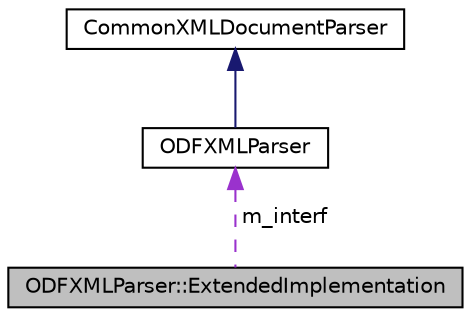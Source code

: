 digraph "ODFXMLParser::ExtendedImplementation"
{
  edge [fontname="Helvetica",fontsize="10",labelfontname="Helvetica",labelfontsize="10"];
  node [fontname="Helvetica",fontsize="10",shape=record];
  Node1 [label="ODFXMLParser::ExtendedImplementation",height=0.2,width=0.4,color="black", fillcolor="grey75", style="filled", fontcolor="black"];
  Node2 -> Node1 [dir="back",color="darkorchid3",fontsize="10",style="dashed",label=" m_interf" ,fontname="Helvetica"];
  Node2 [label="ODFXMLParser",height=0.2,width=0.4,color="black", fillcolor="white", style="filled",URL="$class_o_d_f_x_m_l_parser.html"];
  Node3 -> Node2 [dir="back",color="midnightblue",fontsize="10",style="solid",fontname="Helvetica"];
  Node3 [label="CommonXMLDocumentParser",height=0.2,width=0.4,color="black", fillcolor="white", style="filled",URL="$class_common_x_m_l_document_parser.html"];
}
